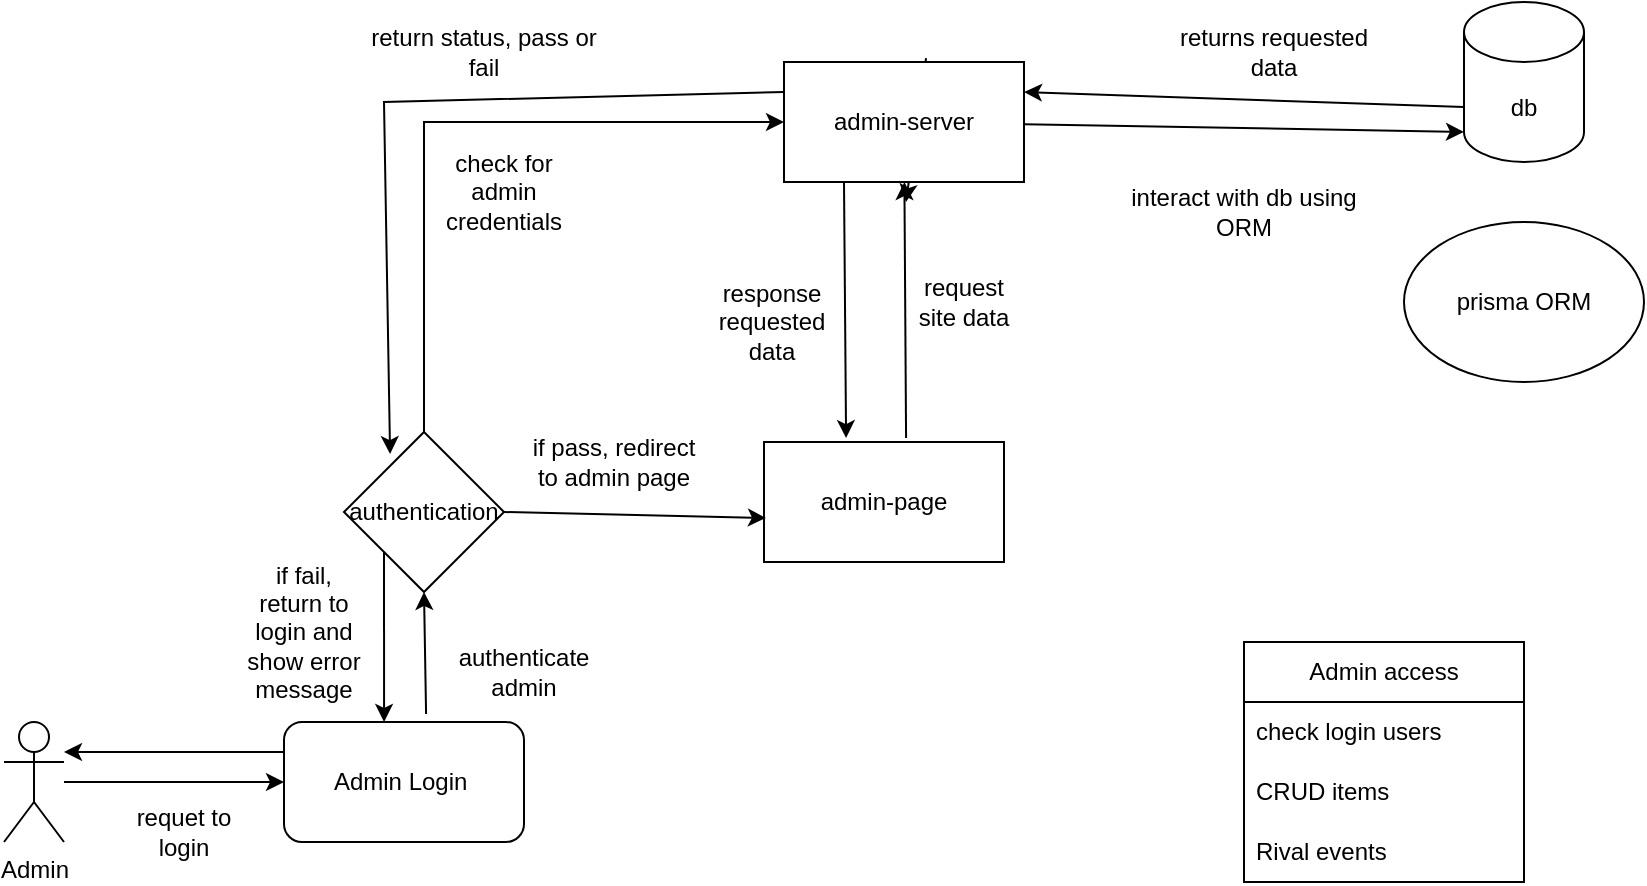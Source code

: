 <mxfile version="21.6.8" type="device">
  <diagram name="Page-1" id="TnE7EyViPll5M3EZdo3o">
    <mxGraphModel dx="1707" dy="1741" grid="1" gridSize="10" guides="1" tooltips="1" connect="1" arrows="1" fold="1" page="1" pageScale="1" pageWidth="827" pageHeight="1169" math="0" shadow="0">
      <root>
        <mxCell id="0" />
        <mxCell id="1" parent="0" />
        <mxCell id="hE7XSLLLd63gQl3dJb_B-1" value="Admin" style="shape=umlActor;verticalLabelPosition=bottom;verticalAlign=top;html=1;outlineConnect=0;" vertex="1" parent="1">
          <mxGeometry y="290" width="30" height="60" as="geometry" />
        </mxCell>
        <mxCell id="hE7XSLLLd63gQl3dJb_B-2" value="admin-page" style="rounded=0;whiteSpace=wrap;html=1;" vertex="1" parent="1">
          <mxGeometry x="380" y="150" width="120" height="60" as="geometry" />
        </mxCell>
        <mxCell id="hE7XSLLLd63gQl3dJb_B-3" value="authentication" style="rhombus;whiteSpace=wrap;html=1;" vertex="1" parent="1">
          <mxGeometry x="170" y="145" width="80" height="80" as="geometry" />
        </mxCell>
        <mxCell id="hE7XSLLLd63gQl3dJb_B-4" value="" style="endArrow=classic;html=1;rounded=0;entryX=0;entryY=0.5;entryDx=0;entryDy=0;" edge="1" parent="1" source="hE7XSLLLd63gQl3dJb_B-1" target="hE7XSLLLd63gQl3dJb_B-18">
          <mxGeometry width="50" height="50" relative="1" as="geometry">
            <mxPoint x="390" y="310" as="sourcePoint" />
            <mxPoint x="440" y="260" as="targetPoint" />
          </mxGeometry>
        </mxCell>
        <mxCell id="hE7XSLLLd63gQl3dJb_B-6" value="db" style="shape=cylinder3;whiteSpace=wrap;html=1;boundedLbl=1;backgroundOutline=1;size=15;" vertex="1" parent="1">
          <mxGeometry x="730" y="-70" width="60" height="80" as="geometry" />
        </mxCell>
        <mxCell id="hE7XSLLLd63gQl3dJb_B-7" value="" style="endArrow=classic;html=1;rounded=0;exitX=0;exitY=0.25;exitDx=0;exitDy=0;" edge="1" parent="1" source="hE7XSLLLd63gQl3dJb_B-18">
          <mxGeometry width="50" height="50" relative="1" as="geometry">
            <mxPoint x="400" y="220" as="sourcePoint" />
            <mxPoint x="30" y="305" as="targetPoint" />
          </mxGeometry>
        </mxCell>
        <mxCell id="hE7XSLLLd63gQl3dJb_B-8" value="" style="endArrow=classic;html=1;rounded=0;exitX=1;exitY=0.5;exitDx=0;exitDy=0;entryX=0.008;entryY=0.633;entryDx=0;entryDy=0;entryPerimeter=0;" edge="1" parent="1" source="hE7XSLLLd63gQl3dJb_B-3" target="hE7XSLLLd63gQl3dJb_B-2">
          <mxGeometry width="50" height="50" relative="1" as="geometry">
            <mxPoint x="400" y="220" as="sourcePoint" />
            <mxPoint x="390" y="210" as="targetPoint" />
          </mxGeometry>
        </mxCell>
        <mxCell id="hE7XSLLLd63gQl3dJb_B-10" value="" style="endArrow=classic;html=1;rounded=0;exitX=0.592;exitY=-0.033;exitDx=0;exitDy=0;exitPerimeter=0;" edge="1" parent="1" source="hE7XSLLLd63gQl3dJb_B-9">
          <mxGeometry width="50" height="50" relative="1" as="geometry">
            <mxPoint x="450" y="140" as="sourcePoint" />
            <mxPoint x="451" y="30" as="targetPoint" />
          </mxGeometry>
        </mxCell>
        <mxCell id="hE7XSLLLd63gQl3dJb_B-12" value="authenticate admin" style="text;html=1;strokeColor=none;fillColor=none;align=center;verticalAlign=middle;whiteSpace=wrap;rounded=0;" vertex="1" parent="1">
          <mxGeometry x="230" y="250" width="60" height="30" as="geometry" />
        </mxCell>
        <mxCell id="hE7XSLLLd63gQl3dJb_B-13" value="requet to login" style="text;html=1;strokeColor=none;fillColor=none;align=center;verticalAlign=middle;whiteSpace=wrap;rounded=0;" vertex="1" parent="1">
          <mxGeometry x="60" y="330" width="60" height="30" as="geometry" />
        </mxCell>
        <mxCell id="hE7XSLLLd63gQl3dJb_B-14" value="request site data" style="text;html=1;strokeColor=none;fillColor=none;align=center;verticalAlign=middle;whiteSpace=wrap;rounded=0;" vertex="1" parent="1">
          <mxGeometry x="450" y="50" width="60" height="60" as="geometry" />
        </mxCell>
        <mxCell id="hE7XSLLLd63gQl3dJb_B-15" value="prisma ORM" style="ellipse;whiteSpace=wrap;html=1;" vertex="1" parent="1">
          <mxGeometry x="700" y="40" width="120" height="80" as="geometry" />
        </mxCell>
        <mxCell id="hE7XSLLLd63gQl3dJb_B-16" value="" style="endArrow=classic;html=1;rounded=0;entryX=0;entryY=1;entryDx=0;entryDy=-15;entryPerimeter=0;" edge="1" parent="1" source="hE7XSLLLd63gQl3dJb_B-9" target="hE7XSLLLd63gQl3dJb_B-6">
          <mxGeometry width="50" height="50" relative="1" as="geometry">
            <mxPoint x="580" y="320" as="sourcePoint" />
            <mxPoint x="630" y="270" as="targetPoint" />
          </mxGeometry>
        </mxCell>
        <mxCell id="hE7XSLLLd63gQl3dJb_B-17" value="interact with db using ORM" style="text;html=1;strokeColor=none;fillColor=none;align=center;verticalAlign=middle;whiteSpace=wrap;rounded=0;" vertex="1" parent="1">
          <mxGeometry x="560" y="-10" width="120" height="90" as="geometry" />
        </mxCell>
        <mxCell id="hE7XSLLLd63gQl3dJb_B-18" value="Admin Login&amp;nbsp;" style="rounded=1;whiteSpace=wrap;html=1;" vertex="1" parent="1">
          <mxGeometry x="140" y="290" width="120" height="60" as="geometry" />
        </mxCell>
        <mxCell id="hE7XSLLLd63gQl3dJb_B-23" value="" style="endArrow=classic;html=1;rounded=0;exitX=0.592;exitY=-0.067;exitDx=0;exitDy=0;exitPerimeter=0;entryX=0.5;entryY=1;entryDx=0;entryDy=0;" edge="1" parent="1" source="hE7XSLLLd63gQl3dJb_B-18" target="hE7XSLLLd63gQl3dJb_B-3">
          <mxGeometry width="50" height="50" relative="1" as="geometry">
            <mxPoint x="280" y="220" as="sourcePoint" />
            <mxPoint x="330" y="170" as="targetPoint" />
          </mxGeometry>
        </mxCell>
        <mxCell id="hE7XSLLLd63gQl3dJb_B-25" value="if pass, redirect to admin page" style="text;html=1;strokeColor=none;fillColor=none;align=center;verticalAlign=middle;whiteSpace=wrap;rounded=0;" vertex="1" parent="1">
          <mxGeometry x="260" y="145" width="90" height="30" as="geometry" />
        </mxCell>
        <mxCell id="hE7XSLLLd63gQl3dJb_B-26" value="if fail, return to login and show error message" style="text;html=1;strokeColor=none;fillColor=none;align=center;verticalAlign=middle;whiteSpace=wrap;rounded=0;" vertex="1" parent="1">
          <mxGeometry x="120" y="230" width="60" height="30" as="geometry" />
        </mxCell>
        <mxCell id="hE7XSLLLd63gQl3dJb_B-27" value="" style="endArrow=classic;html=1;rounded=0;entryX=0.417;entryY=0;entryDx=0;entryDy=0;entryPerimeter=0;exitX=0;exitY=1;exitDx=0;exitDy=0;" edge="1" parent="1" source="hE7XSLLLd63gQl3dJb_B-3" target="hE7XSLLLd63gQl3dJb_B-18">
          <mxGeometry width="50" height="50" relative="1" as="geometry">
            <mxPoint x="280" y="220" as="sourcePoint" />
            <mxPoint x="330" y="170" as="targetPoint" />
          </mxGeometry>
        </mxCell>
        <mxCell id="hE7XSLLLd63gQl3dJb_B-29" value="check for admin credentials" style="text;html=1;strokeColor=none;fillColor=none;align=center;verticalAlign=middle;whiteSpace=wrap;rounded=0;" vertex="1" parent="1">
          <mxGeometry x="220" y="10" width="60" height="30" as="geometry" />
        </mxCell>
        <mxCell id="hE7XSLLLd63gQl3dJb_B-30" value="" style="endArrow=classic;html=1;rounded=0;entryX=0;entryY=0.5;entryDx=0;entryDy=0;exitX=0.5;exitY=0;exitDx=0;exitDy=0;" edge="1" parent="1" source="hE7XSLLLd63gQl3dJb_B-3" target="hE7XSLLLd63gQl3dJb_B-9">
          <mxGeometry width="50" height="50" relative="1" as="geometry">
            <mxPoint x="470" y="120" as="sourcePoint" />
            <mxPoint x="520" y="70" as="targetPoint" />
            <Array as="points">
              <mxPoint x="210" y="-10" />
            </Array>
          </mxGeometry>
        </mxCell>
        <mxCell id="hE7XSLLLd63gQl3dJb_B-31" value="" style="endArrow=classic;html=1;rounded=0;entryX=0.288;entryY=0.138;entryDx=0;entryDy=0;entryPerimeter=0;exitX=0;exitY=0.25;exitDx=0;exitDy=0;" edge="1" parent="1" source="hE7XSLLLd63gQl3dJb_B-9" target="hE7XSLLLd63gQl3dJb_B-3">
          <mxGeometry width="50" height="50" relative="1" as="geometry">
            <mxPoint x="470" y="120" as="sourcePoint" />
            <mxPoint x="520" y="70" as="targetPoint" />
            <Array as="points">
              <mxPoint x="190" y="-20" />
            </Array>
          </mxGeometry>
        </mxCell>
        <mxCell id="hE7XSLLLd63gQl3dJb_B-32" value="return status, pass or fail" style="text;html=1;strokeColor=none;fillColor=none;align=center;verticalAlign=middle;whiteSpace=wrap;rounded=0;" vertex="1" parent="1">
          <mxGeometry x="180" y="-60" width="120" height="30" as="geometry" />
        </mxCell>
        <mxCell id="hE7XSLLLd63gQl3dJb_B-33" value="" style="endArrow=classic;html=1;rounded=0;exitX=0.25;exitY=1;exitDx=0;exitDy=0;entryX=0.342;entryY=-0.033;entryDx=0;entryDy=0;entryPerimeter=0;" edge="1" parent="1" source="hE7XSLLLd63gQl3dJb_B-9" target="hE7XSLLLd63gQl3dJb_B-2">
          <mxGeometry width="50" height="50" relative="1" as="geometry">
            <mxPoint x="470" y="120" as="sourcePoint" />
            <mxPoint x="520" y="70" as="targetPoint" />
          </mxGeometry>
        </mxCell>
        <mxCell id="hE7XSLLLd63gQl3dJb_B-34" value="" style="endArrow=classic;html=1;rounded=0;exitX=0.592;exitY=-0.033;exitDx=0;exitDy=0;exitPerimeter=0;" edge="1" parent="1" source="hE7XSLLLd63gQl3dJb_B-2" target="hE7XSLLLd63gQl3dJb_B-9">
          <mxGeometry width="50" height="50" relative="1" as="geometry">
            <mxPoint x="451" y="148" as="sourcePoint" />
            <mxPoint x="451" y="30" as="targetPoint" />
          </mxGeometry>
        </mxCell>
        <mxCell id="hE7XSLLLd63gQl3dJb_B-9" value="admin-server" style="rounded=0;whiteSpace=wrap;html=1;" vertex="1" parent="1">
          <mxGeometry x="390" y="-40" width="120" height="60" as="geometry" />
        </mxCell>
        <mxCell id="hE7XSLLLd63gQl3dJb_B-35" value="response requested data" style="text;html=1;strokeColor=none;fillColor=none;align=center;verticalAlign=middle;whiteSpace=wrap;rounded=0;" vertex="1" parent="1">
          <mxGeometry x="354" y="40" width="60" height="100" as="geometry" />
        </mxCell>
        <mxCell id="hE7XSLLLd63gQl3dJb_B-37" value="" style="endArrow=classic;html=1;rounded=0;entryX=1;entryY=0.25;entryDx=0;entryDy=0;exitX=0;exitY=0;exitDx=0;exitDy=52.5;exitPerimeter=0;" edge="1" parent="1" source="hE7XSLLLd63gQl3dJb_B-6" target="hE7XSLLLd63gQl3dJb_B-9">
          <mxGeometry width="50" height="50" relative="1" as="geometry">
            <mxPoint x="470" y="120" as="sourcePoint" />
            <mxPoint x="520" y="70" as="targetPoint" />
          </mxGeometry>
        </mxCell>
        <mxCell id="hE7XSLLLd63gQl3dJb_B-39" value="returns requested data" style="text;html=1;strokeColor=none;fillColor=none;align=center;verticalAlign=middle;whiteSpace=wrap;rounded=0;" vertex="1" parent="1">
          <mxGeometry x="580" y="-60" width="110" height="30" as="geometry" />
        </mxCell>
        <mxCell id="hE7XSLLLd63gQl3dJb_B-44" value="Admin access" style="swimlane;fontStyle=0;childLayout=stackLayout;horizontal=1;startSize=30;horizontalStack=0;resizeParent=1;resizeParentMax=0;resizeLast=0;collapsible=1;marginBottom=0;whiteSpace=wrap;html=1;" vertex="1" parent="1">
          <mxGeometry x="620" y="250" width="140" height="120" as="geometry">
            <mxRectangle x="620" y="250" width="120" height="30" as="alternateBounds" />
          </mxGeometry>
        </mxCell>
        <mxCell id="hE7XSLLLd63gQl3dJb_B-45" value="check login users" style="text;strokeColor=none;fillColor=none;align=left;verticalAlign=middle;spacingLeft=4;spacingRight=4;overflow=hidden;points=[[0,0.5],[1,0.5]];portConstraint=eastwest;rotatable=0;whiteSpace=wrap;html=1;" vertex="1" parent="hE7XSLLLd63gQl3dJb_B-44">
          <mxGeometry y="30" width="140" height="30" as="geometry" />
        </mxCell>
        <mxCell id="hE7XSLLLd63gQl3dJb_B-46" value="CRUD items" style="text;strokeColor=none;fillColor=none;align=left;verticalAlign=middle;spacingLeft=4;spacingRight=4;overflow=hidden;points=[[0,0.5],[1,0.5]];portConstraint=eastwest;rotatable=0;whiteSpace=wrap;html=1;" vertex="1" parent="hE7XSLLLd63gQl3dJb_B-44">
          <mxGeometry y="60" width="140" height="30" as="geometry" />
        </mxCell>
        <mxCell id="hE7XSLLLd63gQl3dJb_B-47" value="Rival events" style="text;strokeColor=none;fillColor=none;align=left;verticalAlign=middle;spacingLeft=4;spacingRight=4;overflow=hidden;points=[[0,0.5],[1,0.5]];portConstraint=eastwest;rotatable=0;whiteSpace=wrap;html=1;" vertex="1" parent="hE7XSLLLd63gQl3dJb_B-44">
          <mxGeometry y="90" width="140" height="30" as="geometry" />
        </mxCell>
      </root>
    </mxGraphModel>
  </diagram>
</mxfile>
